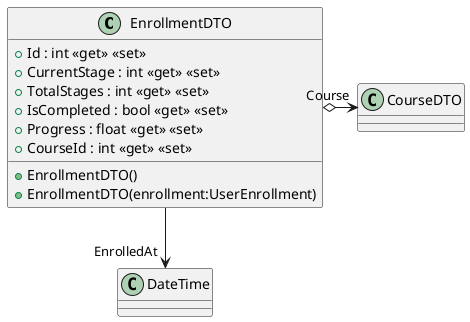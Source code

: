 @startuml
class EnrollmentDTO {
    + EnrollmentDTO()
    + EnrollmentDTO(enrollment:UserEnrollment)
    + Id : int <<get>> <<set>>
    + CurrentStage : int <<get>> <<set>>
    + TotalStages : int <<get>> <<set>>
    + IsCompleted : bool <<get>> <<set>>
    + Progress : float <<get>> <<set>>
    + CourseId : int <<get>> <<set>>
}
EnrollmentDTO --> "EnrolledAt" DateTime
EnrollmentDTO o-> "Course" CourseDTO
@enduml
